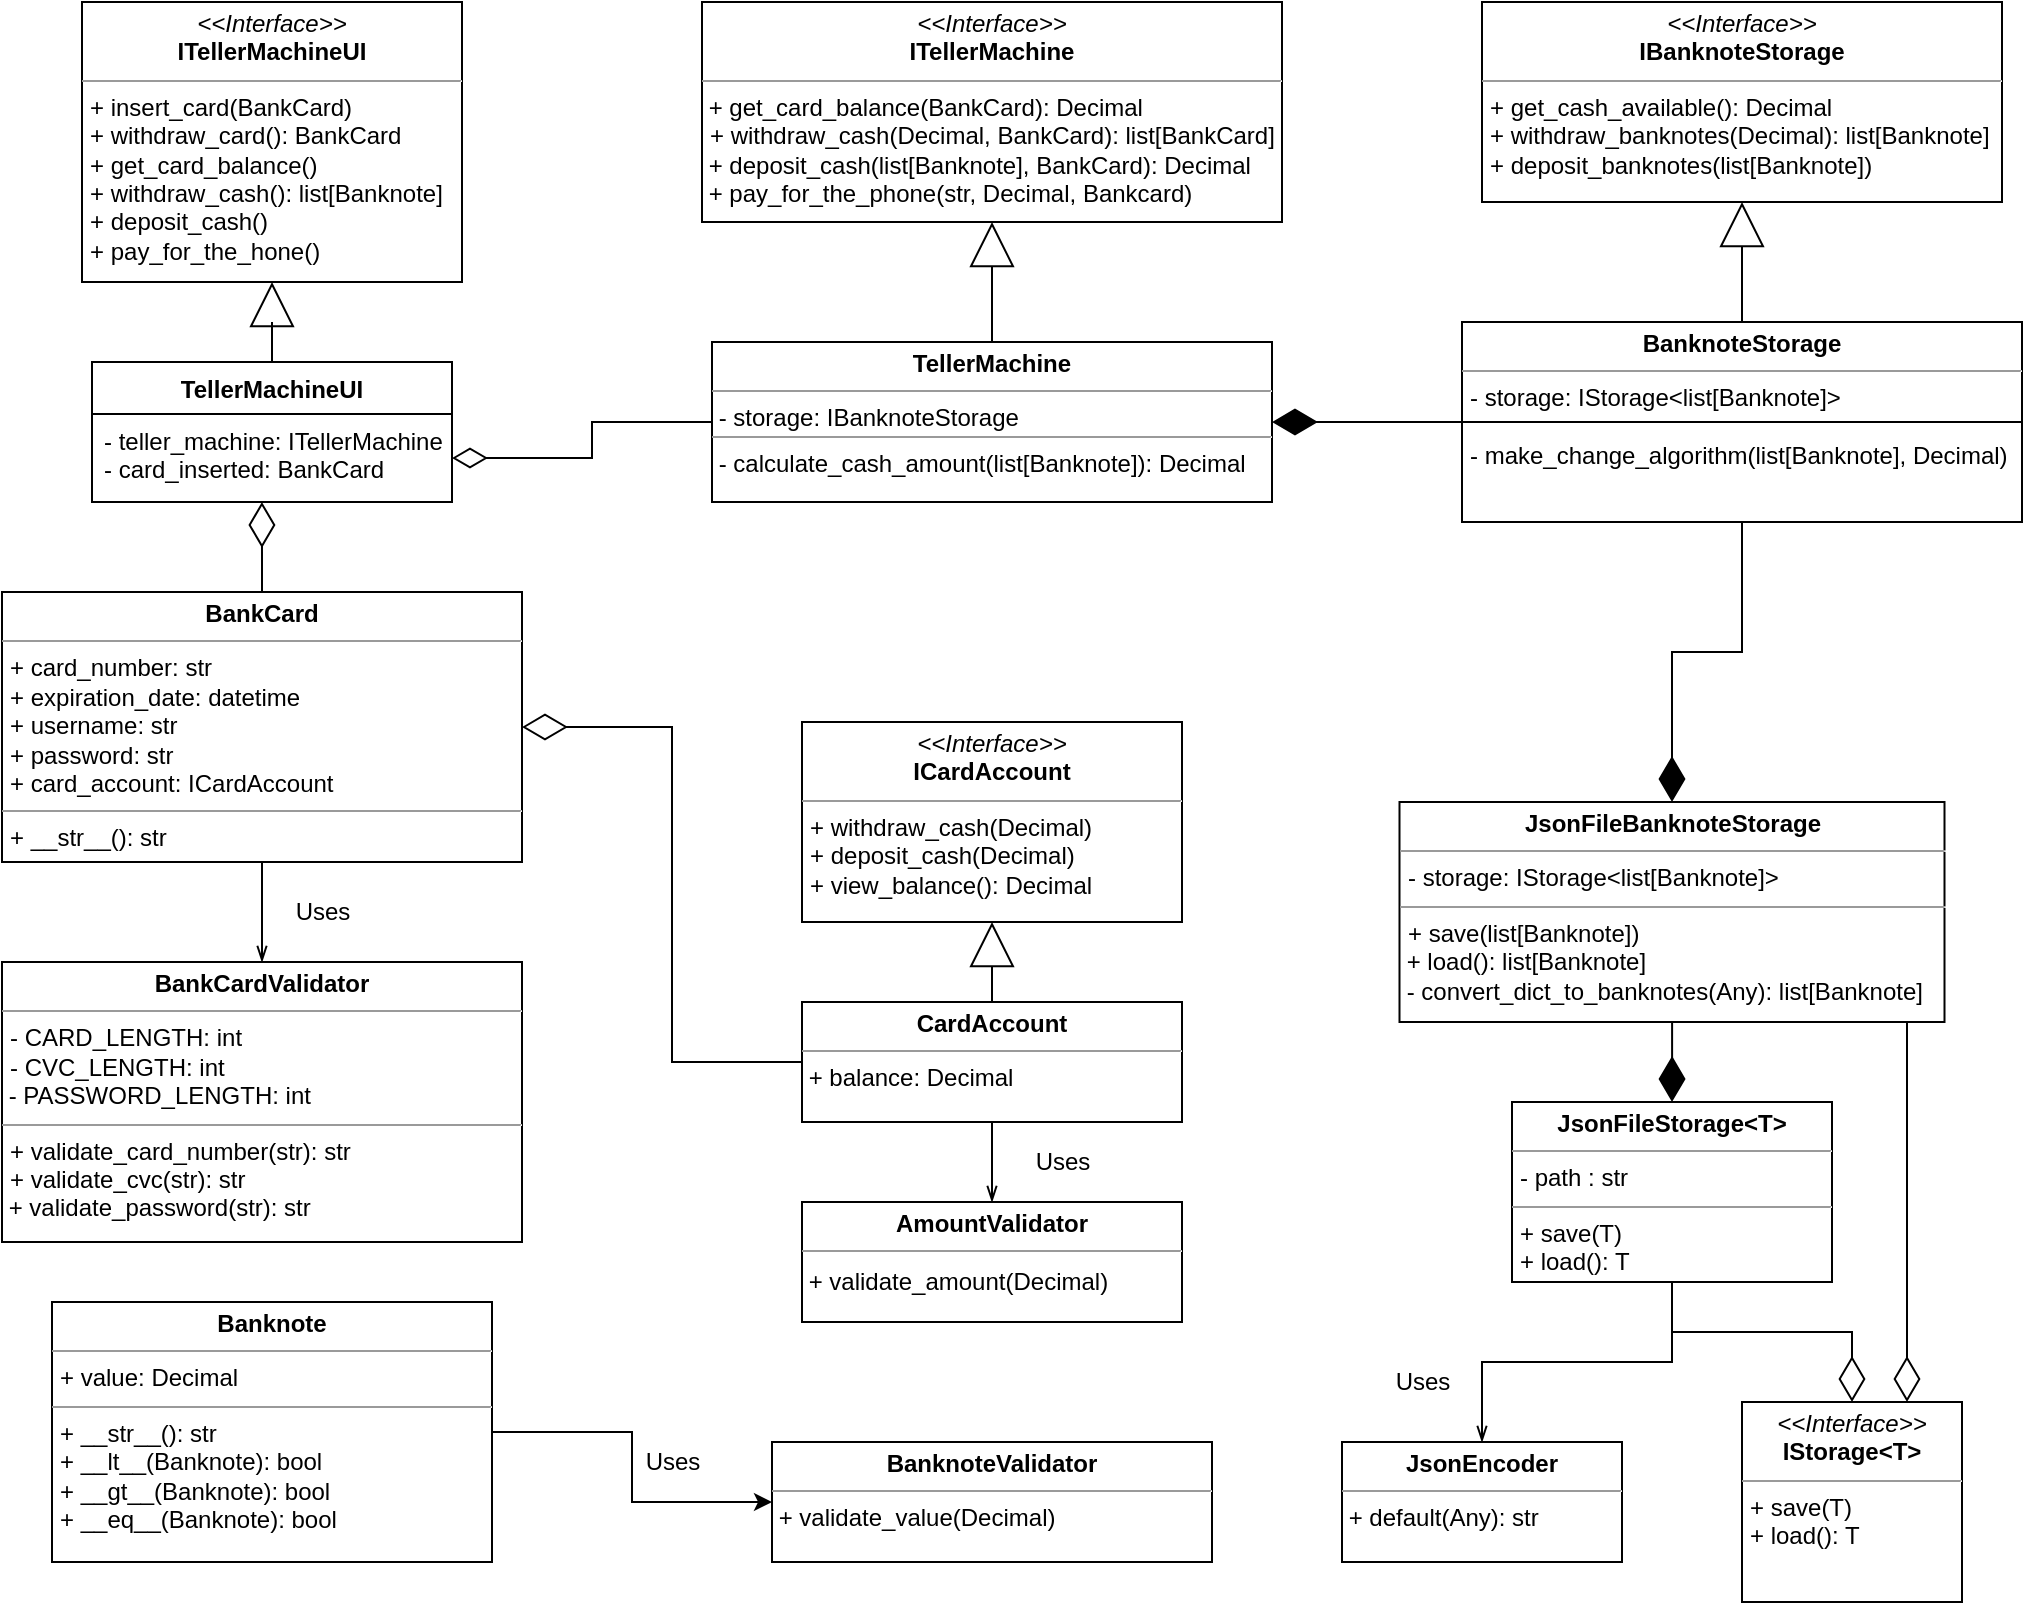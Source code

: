 <mxfile version="16.6.6" type="device"><diagram name="Page-1" id="9f46799a-70d6-7492-0946-bef42562c5a5"><mxGraphModel dx="782" dy="392" grid="1" gridSize="10" guides="1" tooltips="1" connect="1" arrows="1" fold="1" page="1" pageScale="1" pageWidth="1100" pageHeight="850" background="none" math="0" shadow="0"><root><mxCell id="0"/><mxCell id="1" parent="0"/><mxCell id="vVXEo_HhD2VEnxMF9g89-7" value="&lt;p style=&quot;margin: 0px ; margin-top: 4px ; text-align: center&quot;&gt;&lt;i&gt;&amp;lt;&amp;lt;Interface&amp;gt;&amp;gt;&lt;/i&gt;&lt;br&gt;&lt;b&gt;&lt;span style=&quot;background-color: transparent&quot;&gt;ITellerMachineUI&lt;/span&gt;&lt;/b&gt;&lt;/p&gt;&lt;hr size=&quot;1&quot;&gt;&lt;p style=&quot;margin: 0px ; margin-left: 4px&quot;&gt;+ insert_card(BankCard) &lt;br&gt;+ withdraw_card(): BankCard&lt;/p&gt;&lt;p style=&quot;margin: 0px ; margin-left: 4px&quot;&gt;+ get_card_balance()&lt;/p&gt;&lt;p style=&quot;margin: 0px ; margin-left: 4px&quot;&gt;+ withdraw_cash(): list[Banknote]&lt;/p&gt;&lt;p style=&quot;margin: 0px ; margin-left: 4px&quot;&gt;+ deposit_cash()&lt;/p&gt;&lt;p style=&quot;margin: 0px ; margin-left: 4px&quot;&gt;+ pay_for_the_hone()&lt;br&gt;&lt;/p&gt;" style="verticalAlign=top;align=left;overflow=fill;fontSize=12;fontFamily=Helvetica;html=1;labelBackgroundColor=none;fontColor=#000000;" parent="1" vertex="1"><mxGeometry x="90" y="30" width="190" height="140" as="geometry"/></mxCell><mxCell id="vVXEo_HhD2VEnxMF9g89-32" style="edgeStyle=orthogonalEdgeStyle;rounded=0;orthogonalLoop=1;jettySize=auto;html=1;entryX=0.5;entryY=1;entryDx=0;entryDy=0;fontColor=#000000;endArrow=block;endFill=0;endSize=20;" parent="1" source="vVXEo_HhD2VEnxMF9g89-8" target="vVXEo_HhD2VEnxMF9g89-7" edge="1"><mxGeometry relative="1" as="geometry"/></mxCell><mxCell id="vVXEo_HhD2VEnxMF9g89-8" value="TellerMachineUI" style="swimlane;fontStyle=1;align=center;verticalAlign=top;childLayout=stackLayout;horizontal=1;startSize=26;horizontalStack=0;resizeParent=1;resizeParentMax=0;resizeLast=0;collapsible=1;marginBottom=0;labelBackgroundColor=none;fontColor=#000000;" parent="1" vertex="1"><mxGeometry x="95" y="210" width="180" height="70" as="geometry"/></mxCell><mxCell id="vVXEo_HhD2VEnxMF9g89-9" value="- teller_machine: ITellerMachine&#xA;- card_inserted: BankCard&#xA;" style="text;strokeColor=none;fillColor=none;align=left;verticalAlign=top;spacingLeft=4;spacingRight=4;overflow=hidden;rotatable=0;points=[[0,0.5],[1,0.5]];portConstraint=eastwest;labelBackgroundColor=none;fontColor=#000000;" parent="vVXEo_HhD2VEnxMF9g89-8" vertex="1"><mxGeometry y="26" width="180" height="44" as="geometry"/></mxCell><mxCell id="vVXEo_HhD2VEnxMF9g89-14" value="&lt;p style=&quot;margin: 0px ; margin-top: 4px ; text-align: center&quot;&gt;&lt;i&gt;&amp;lt;&amp;lt;Interface&amp;gt;&amp;gt;&lt;/i&gt;&lt;br&gt;&lt;b&gt;ITellerMachine&lt;/b&gt;&lt;/p&gt;&lt;hr size=&quot;1&quot;&gt;&amp;nbsp;+ get_card_balance(BankCard): Decimal&lt;br&gt;&lt;p style=&quot;margin: 0px ; margin-left: 4px&quot;&gt;+ withdraw_cash(Decimal, BankCard): list[BankCard]&lt;/p&gt;&lt;div&gt;&amp;nbsp;+ deposit_cash(list[Banknote], BankCard): Decimal&lt;/div&gt;&lt;div&gt;&amp;nbsp;+ pay_for_the_phone(str, Decimal, Bankcard)&lt;br&gt;&lt;/div&gt;" style="verticalAlign=top;align=left;overflow=fill;fontSize=12;fontFamily=Helvetica;html=1;labelBackgroundColor=none;fontColor=#000000;" parent="1" vertex="1"><mxGeometry x="400" y="30" width="290" height="110" as="geometry"/></mxCell><mxCell id="vVXEo_HhD2VEnxMF9g89-20" style="edgeStyle=orthogonalEdgeStyle;rounded=0;orthogonalLoop=1;jettySize=auto;html=1;entryX=1;entryY=0.5;entryDx=0;entryDy=0;fontColor=#000000;endArrow=diamondThin;endFill=0;endSize=15;" parent="1" source="vVXEo_HhD2VEnxMF9g89-18" target="vVXEo_HhD2VEnxMF9g89-9" edge="1"><mxGeometry relative="1" as="geometry"/></mxCell><mxCell id="vVXEo_HhD2VEnxMF9g89-31" style="edgeStyle=orthogonalEdgeStyle;rounded=0;orthogonalLoop=1;jettySize=auto;html=1;entryX=0.5;entryY=1;entryDx=0;entryDy=0;fontColor=#000000;endArrow=block;endFill=0;endSize=20;" parent="1" source="vVXEo_HhD2VEnxMF9g89-18" target="vVXEo_HhD2VEnxMF9g89-14" edge="1"><mxGeometry relative="1" as="geometry"/></mxCell><mxCell id="vVXEo_HhD2VEnxMF9g89-18" value="&lt;p style=&quot;margin: 0px ; margin-top: 4px ; text-align: center&quot;&gt;&lt;b&gt;TellerMachine&lt;/b&gt;&lt;/p&gt;&lt;hr size=&quot;1&quot;&gt;&lt;div style=&quot;height: 2px&quot;&gt;&amp;nbsp;- storage: IBanknoteStorage&lt;br&gt;&lt;/div&gt;&lt;div style=&quot;height: 2px&quot;&gt;&lt;br&gt;&lt;/div&gt;&lt;div style=&quot;height: 2px&quot;&gt;&lt;br&gt;&lt;/div&gt;&lt;div style=&quot;height: 2px&quot;&gt;&lt;br&gt;&lt;/div&gt;&lt;div style=&quot;height: 2px&quot;&gt;&lt;br&gt;&lt;/div&gt;&lt;hr size=&quot;1&quot;&gt;&lt;div style=&quot;height: 2px&quot;&gt;&amp;nbsp;- calculate_cash_amount(list[Banknote]): Decimal&lt;br&gt;&lt;/div&gt;" style="verticalAlign=top;align=left;overflow=fill;fontSize=12;fontFamily=Helvetica;html=1;labelBackgroundColor=none;fontColor=#000000;" parent="1" vertex="1"><mxGeometry x="405" y="200" width="280" height="80" as="geometry"/></mxCell><mxCell id="vVXEo_HhD2VEnxMF9g89-22" value="&lt;p style=&quot;margin: 0px ; margin-top: 4px ; text-align: center&quot;&gt;&lt;i&gt;&amp;lt;&amp;lt;Interface&amp;gt;&amp;gt;&lt;/i&gt;&lt;br&gt;&lt;b&gt;IBanknoteStorage&lt;/b&gt;&lt;/p&gt;&lt;hr size=&quot;1&quot;&gt;&lt;p style=&quot;margin: 0px ; margin-left: 4px&quot;&gt;+ get_cash_available(): Decimal&lt;br&gt;+ withdraw_banknotes(Decimal): list[Banknote]&lt;/p&gt;&lt;p style=&quot;margin: 0px ; margin-left: 4px&quot;&gt;+ deposit_banknotes(list[Banknote])&lt;br&gt;&lt;/p&gt;" style="verticalAlign=top;align=left;overflow=fill;fontSize=12;fontFamily=Helvetica;html=1;labelBackgroundColor=none;fontColor=#000000;" parent="1" vertex="1"><mxGeometry x="790" y="30" width="260" height="100" as="geometry"/></mxCell><mxCell id="vVXEo_HhD2VEnxMF9g89-29" style="edgeStyle=orthogonalEdgeStyle;rounded=0;orthogonalLoop=1;jettySize=auto;html=1;entryX=1;entryY=0.5;entryDx=0;entryDy=0;fontColor=#000000;endArrow=diamondThin;endFill=1;endSize=20;" parent="1" source="vVXEo_HhD2VEnxMF9g89-26" target="vVXEo_HhD2VEnxMF9g89-18" edge="1"><mxGeometry relative="1" as="geometry"/></mxCell><mxCell id="vVXEo_HhD2VEnxMF9g89-30" style="edgeStyle=orthogonalEdgeStyle;rounded=0;orthogonalLoop=1;jettySize=auto;html=1;entryX=0.5;entryY=1;entryDx=0;entryDy=0;fontColor=#000000;endArrow=block;endFill=0;endSize=20;" parent="1" source="vVXEo_HhD2VEnxMF9g89-26" target="vVXEo_HhD2VEnxMF9g89-22" edge="1"><mxGeometry relative="1" as="geometry"/></mxCell><mxCell id="Srl8autfOpeZ0xCqUFXm-22" style="edgeStyle=orthogonalEdgeStyle;rounded=0;orthogonalLoop=1;jettySize=auto;html=1;entryX=0.5;entryY=0;entryDx=0;entryDy=0;fontColor=#000000;endArrow=diamondThin;endFill=1;endSize=20;strokeWidth=1;" edge="1" parent="1" source="vVXEo_HhD2VEnxMF9g89-26" target="Srl8autfOpeZ0xCqUFXm-14"><mxGeometry relative="1" as="geometry"/></mxCell><mxCell id="vVXEo_HhD2VEnxMF9g89-26" value="&lt;p style=&quot;margin: 0px ; margin-top: 4px ; text-align: center&quot;&gt;&lt;b&gt;BanknoteStorage&lt;/b&gt;&lt;/p&gt;&lt;hr size=&quot;1&quot;&gt;&lt;p style=&quot;margin: 0px ; margin-left: 4px&quot;&gt;- storage: IStorage&amp;lt;list[Banknote]&amp;gt;&lt;/p&gt;&lt;p style=&quot;margin: 0px ; margin-left: 4px&quot;&gt;&lt;br&gt;&lt;/p&gt;&lt;p style=&quot;margin: 0px ; margin-left: 4px&quot;&gt;- make_change_algorithm(list[Banknote], Decimal)&lt;br&gt;&lt;/p&gt;" style="verticalAlign=top;align=left;overflow=fill;fontSize=12;fontFamily=Helvetica;html=1;labelBackgroundColor=none;fontColor=#000000;" parent="1" vertex="1"><mxGeometry x="780" y="190" width="280" height="100" as="geometry"/></mxCell><mxCell id="vVXEo_HhD2VEnxMF9g89-33" value="&lt;p style=&quot;margin: 0px ; margin-top: 4px ; text-align: center&quot;&gt;&lt;i&gt;&amp;lt;&amp;lt;Interface&amp;gt;&amp;gt;&lt;/i&gt;&lt;br&gt;&lt;b&gt;ICardAccount&lt;/b&gt;&lt;/p&gt;&lt;hr size=&quot;1&quot;&gt;&lt;p style=&quot;margin: 0px ; margin-left: 4px&quot;&gt;+ withdraw_cash(Decimal)&lt;br&gt;+ deposit_cash(Decimal)&lt;/p&gt;&lt;p style=&quot;margin: 0px ; margin-left: 4px&quot;&gt;+ view_balance(): Decimal&lt;br&gt;&lt;/p&gt;" style="verticalAlign=top;align=left;overflow=fill;fontSize=12;fontFamily=Helvetica;html=1;labelBackgroundColor=none;fontColor=#000000;" parent="1" vertex="1"><mxGeometry x="450" y="390" width="190" height="100" as="geometry"/></mxCell><mxCell id="vVXEo_HhD2VEnxMF9g89-35" style="edgeStyle=orthogonalEdgeStyle;rounded=0;orthogonalLoop=1;jettySize=auto;html=1;exitX=0.5;exitY=0;exitDx=0;exitDy=0;entryX=0.5;entryY=1;entryDx=0;entryDy=0;fontColor=#000000;endArrow=block;endFill=0;endSize=20;" parent="1" source="vVXEo_HhD2VEnxMF9g89-34" target="vVXEo_HhD2VEnxMF9g89-33" edge="1"><mxGeometry relative="1" as="geometry"/></mxCell><mxCell id="vVXEo_HhD2VEnxMF9g89-38" style="edgeStyle=orthogonalEdgeStyle;rounded=0;orthogonalLoop=1;jettySize=auto;html=1;entryX=1;entryY=0.5;entryDx=0;entryDy=0;fontColor=#000000;endArrow=diamondThin;endFill=0;endSize=20;" parent="1" source="vVXEo_HhD2VEnxMF9g89-34" target="vVXEo_HhD2VEnxMF9g89-36" edge="1"><mxGeometry relative="1" as="geometry"/></mxCell><mxCell id="Srl8autfOpeZ0xCqUFXm-27" style="edgeStyle=orthogonalEdgeStyle;rounded=0;orthogonalLoop=1;jettySize=auto;html=1;entryX=0.5;entryY=0;entryDx=0;entryDy=0;fontColor=#000000;endArrow=openThin;endFill=0;endSize=6;strokeWidth=1;" edge="1" parent="1" source="vVXEo_HhD2VEnxMF9g89-34" target="Srl8autfOpeZ0xCqUFXm-26"><mxGeometry relative="1" as="geometry"/></mxCell><mxCell id="vVXEo_HhD2VEnxMF9g89-34" value="&lt;p style=&quot;margin: 0px ; margin-top: 4px ; text-align: center&quot;&gt;&lt;b&gt;CardAccount&lt;/b&gt;&lt;/p&gt;&lt;hr size=&quot;1&quot;&gt;&lt;div style=&quot;height: 2px&quot;&gt;&amp;nbsp;+ balance: Decimal&lt;br&gt;&lt;/div&gt;" style="verticalAlign=top;align=left;overflow=fill;fontSize=12;fontFamily=Helvetica;html=1;labelBackgroundColor=none;fontColor=#000000;" parent="1" vertex="1"><mxGeometry x="450" y="530" width="190" height="60" as="geometry"/></mxCell><mxCell id="vVXEo_HhD2VEnxMF9g89-39" style="edgeStyle=orthogonalEdgeStyle;rounded=0;orthogonalLoop=1;jettySize=auto;html=1;entryX=0.472;entryY=1;entryDx=0;entryDy=0;entryPerimeter=0;fontColor=#000000;endArrow=diamondThin;endFill=0;endSize=20;" parent="1" source="vVXEo_HhD2VEnxMF9g89-36" target="vVXEo_HhD2VEnxMF9g89-9" edge="1"><mxGeometry relative="1" as="geometry"/></mxCell><mxCell id="Srl8autfOpeZ0xCqUFXm-36" style="edgeStyle=orthogonalEdgeStyle;rounded=0;orthogonalLoop=1;jettySize=auto;html=1;entryX=0.5;entryY=0;entryDx=0;entryDy=0;fontColor=#000000;endArrow=openThin;endFill=0;endSize=6;strokeWidth=1;" edge="1" parent="1" source="vVXEo_HhD2VEnxMF9g89-36" target="Srl8autfOpeZ0xCqUFXm-35"><mxGeometry relative="1" as="geometry"/></mxCell><mxCell id="vVXEo_HhD2VEnxMF9g89-36" value="&lt;p style=&quot;margin: 0px ; margin-top: 4px ; text-align: center&quot;&gt;&lt;b&gt;BankCard&lt;/b&gt;&lt;br&gt;&lt;/p&gt;&lt;hr size=&quot;1&quot;&gt;&lt;p style=&quot;margin: 0px ; margin-left: 4px&quot;&gt;+ card_number: str&lt;/p&gt;&lt;p style=&quot;margin: 0px ; margin-left: 4px&quot;&gt;+ expiration_date: datetime&lt;/p&gt;&lt;p style=&quot;margin: 0px ; margin-left: 4px&quot;&gt;+ username: str&lt;/p&gt;&lt;p style=&quot;margin: 0px ; margin-left: 4px&quot;&gt;+ password: str&lt;/p&gt;&lt;p style=&quot;margin: 0px ; margin-left: 4px&quot;&gt;+ card_account: ICardAccount&lt;/p&gt;&lt;hr size=&quot;1&quot;&gt;&lt;p style=&quot;margin: 0px ; margin-left: 4px&quot;&gt;+ __str__(): str&lt;/p&gt;" style="verticalAlign=top;align=left;overflow=fill;fontSize=12;fontFamily=Helvetica;html=1;labelBackgroundColor=none;fontColor=#000000;" parent="1" vertex="1"><mxGeometry x="50" y="325" width="260" height="135" as="geometry"/></mxCell><mxCell id="Srl8autfOpeZ0xCqUFXm-5" style="edgeStyle=orthogonalEdgeStyle;rounded=0;orthogonalLoop=1;jettySize=auto;html=1;entryX=0;entryY=0.5;entryDx=0;entryDy=0;fontColor=#000000;" edge="1" parent="1" source="vVXEo_HhD2VEnxMF9g89-40" target="Srl8autfOpeZ0xCqUFXm-1"><mxGeometry relative="1" as="geometry"/></mxCell><mxCell id="vVXEo_HhD2VEnxMF9g89-40" value="&lt;p style=&quot;margin: 0px ; margin-top: 4px ; text-align: center&quot;&gt;&lt;b&gt;Banknote&lt;/b&gt;&lt;/p&gt;&lt;hr size=&quot;1&quot;&gt;&lt;p style=&quot;margin: 0px ; margin-left: 4px&quot;&gt;+ value: Decimal&lt;br&gt;&lt;/p&gt;&lt;hr size=&quot;1&quot;&gt;&lt;p style=&quot;margin: 0px ; margin-left: 4px&quot;&gt;+ __str__(): str&lt;/p&gt;&lt;p style=&quot;margin: 0px ; margin-left: 4px&quot;&gt;+ __lt__(Banknote): bool&lt;/p&gt;&lt;p style=&quot;margin: 0px ; margin-left: 4px&quot;&gt;+ __gt__(Banknote): bool&lt;/p&gt;&lt;p style=&quot;margin: 0px ; margin-left: 4px&quot;&gt;+ __eq__(Banknote): bool&lt;br&gt;&lt;/p&gt;" style="verticalAlign=top;align=left;overflow=fill;fontSize=12;fontFamily=Helvetica;html=1;labelBackgroundColor=none;fontColor=#000000;" parent="1" vertex="1"><mxGeometry x="75" y="680" width="220" height="130" as="geometry"/></mxCell><mxCell id="Srl8autfOpeZ0xCqUFXm-1" value="&lt;p style=&quot;margin: 0px ; margin-top: 4px ; text-align: center&quot;&gt;&lt;b&gt;BanknoteValidator&lt;/b&gt;&lt;br&gt;&lt;/p&gt;&lt;hr size=&quot;1&quot;&gt;&lt;div style=&quot;height: 2px&quot;&gt;&amp;nbsp;+ validate_value(Decimal)&lt;br&gt;&lt;/div&gt;" style="verticalAlign=top;align=left;overflow=fill;fontSize=12;fontFamily=Helvetica;html=1;" vertex="1" parent="1"><mxGeometry x="435" y="750" width="220" height="60" as="geometry"/></mxCell><mxCell id="Srl8autfOpeZ0xCqUFXm-3" value="&lt;div&gt;Uses&lt;/div&gt;" style="text;html=1;align=center;verticalAlign=middle;resizable=0;points=[];autosize=1;strokeColor=none;fillColor=none;fontColor=#000000;" vertex="1" parent="1"><mxGeometry x="365" y="750" width="40" height="20" as="geometry"/></mxCell><mxCell id="Srl8autfOpeZ0xCqUFXm-7" value="&lt;p style=&quot;margin: 0px ; margin-top: 4px ; text-align: center&quot;&gt;&lt;i&gt;&amp;lt;&amp;lt;Interface&amp;gt;&amp;gt;&lt;/i&gt;&lt;br&gt;&lt;b&gt;IStorage&amp;lt;T&amp;gt;&lt;/b&gt;&lt;/p&gt;&lt;hr size=&quot;1&quot;&gt;&lt;p style=&quot;margin: 0px ; margin-left: 4px&quot;&gt;+ save(T)&lt;br&gt;+ load(): T&lt;br&gt;&lt;/p&gt;" style="verticalAlign=top;align=left;overflow=fill;fontSize=12;fontFamily=Helvetica;html=1;labelBackgroundColor=none;fontColor=#000000;" vertex="1" parent="1"><mxGeometry x="920" y="730" width="110" height="100" as="geometry"/></mxCell><mxCell id="Srl8autfOpeZ0xCqUFXm-9" style="edgeStyle=orthogonalEdgeStyle;rounded=0;orthogonalLoop=1;jettySize=auto;html=1;entryX=0.5;entryY=0;entryDx=0;entryDy=0;fontColor=#000000;endArrow=diamondThin;endFill=0;endSize=20;" edge="1" parent="1" source="Srl8autfOpeZ0xCqUFXm-8" target="Srl8autfOpeZ0xCqUFXm-7"><mxGeometry relative="1" as="geometry"/></mxCell><mxCell id="Srl8autfOpeZ0xCqUFXm-12" style="edgeStyle=orthogonalEdgeStyle;rounded=0;orthogonalLoop=1;jettySize=auto;html=1;fontColor=#000000;endArrow=openThin;endFill=0;endSize=6;strokeWidth=1;" edge="1" parent="1" source="Srl8autfOpeZ0xCqUFXm-8" target="Srl8autfOpeZ0xCqUFXm-10"><mxGeometry relative="1" as="geometry"/></mxCell><mxCell id="Srl8autfOpeZ0xCqUFXm-8" value="&lt;p style=&quot;margin: 0px ; margin-top: 4px ; text-align: center&quot;&gt;&lt;b&gt;JsonFileStorage&amp;lt;T&amp;gt;&lt;/b&gt;&lt;br&gt;&lt;/p&gt;&lt;hr size=&quot;1&quot;&gt;&lt;p style=&quot;margin: 0px ; margin-left: 4px&quot;&gt;- path : str&lt;br&gt;&lt;/p&gt;&lt;hr size=&quot;1&quot;&gt;&lt;p style=&quot;margin: 0px ; margin-left: 4px&quot;&gt;+ save(T)&lt;/p&gt;&lt;p style=&quot;margin: 0px ; margin-left: 4px&quot;&gt;+ load(): T&lt;br&gt;&lt;/p&gt;" style="verticalAlign=top;align=left;overflow=fill;fontSize=12;fontFamily=Helvetica;html=1;labelBackgroundColor=none;fontColor=#000000;" vertex="1" parent="1"><mxGeometry x="805" y="580" width="160" height="90" as="geometry"/></mxCell><mxCell id="Srl8autfOpeZ0xCqUFXm-10" value="&lt;p style=&quot;margin: 0px ; margin-top: 4px ; text-align: center&quot;&gt;&lt;b&gt;JsonEncoder&lt;/b&gt;&lt;/p&gt;&lt;hr size=&quot;1&quot;&gt;&lt;div style=&quot;height: 2px&quot;&gt;&amp;nbsp;+ default(Any): str&lt;br&gt;&lt;/div&gt;" style="verticalAlign=top;align=left;overflow=fill;fontSize=12;fontFamily=Helvetica;html=1;labelBackgroundColor=none;fontColor=#000000;" vertex="1" parent="1"><mxGeometry x="720" y="750" width="140" height="60" as="geometry"/></mxCell><mxCell id="Srl8autfOpeZ0xCqUFXm-13" value="Uses" style="text;html=1;align=center;verticalAlign=middle;resizable=0;points=[];autosize=1;strokeColor=none;fillColor=none;fontColor=#000000;" vertex="1" parent="1"><mxGeometry x="740" y="710" width="40" height="20" as="geometry"/></mxCell><mxCell id="Srl8autfOpeZ0xCqUFXm-15" style="edgeStyle=orthogonalEdgeStyle;rounded=0;orthogonalLoop=1;jettySize=auto;html=1;fontColor=#000000;endArrow=diamondThin;endFill=1;endSize=20;strokeWidth=1;" edge="1" parent="1" source="Srl8autfOpeZ0xCqUFXm-14" target="Srl8autfOpeZ0xCqUFXm-8"><mxGeometry relative="1" as="geometry"/></mxCell><mxCell id="Srl8autfOpeZ0xCqUFXm-16" style="edgeStyle=orthogonalEdgeStyle;rounded=0;orthogonalLoop=1;jettySize=auto;html=1;entryX=0.75;entryY=0;entryDx=0;entryDy=0;fontColor=#000000;endArrow=diamondThin;endFill=0;endSize=20;strokeWidth=1;" edge="1" parent="1" source="Srl8autfOpeZ0xCqUFXm-14" target="Srl8autfOpeZ0xCqUFXm-7"><mxGeometry relative="1" as="geometry"><Array as="points"><mxPoint x="1003" y="505"/></Array></mxGeometry></mxCell><mxCell id="Srl8autfOpeZ0xCqUFXm-14" value="&lt;p style=&quot;margin: 0px ; margin-top: 4px ; text-align: center&quot;&gt;&lt;b&gt;JsonFileBanknoteStorage&lt;/b&gt;&lt;/p&gt;&lt;hr size=&quot;1&quot;&gt;&lt;p style=&quot;margin: 0px ; margin-left: 4px&quot;&gt;- storage: IStorage&amp;lt;list[Banknote]&amp;gt; &lt;br&gt;&lt;/p&gt;&lt;hr size=&quot;1&quot;&gt;&lt;p style=&quot;margin: 0px ; margin-left: 4px&quot;&gt;+ save(list[Banknote])&lt;/p&gt;&lt;div&gt;&amp;nbsp;+ load(): list[Banknote]&lt;/div&gt;&lt;div&gt;&amp;nbsp;- convert_dict_to_banknotes(Any): list[Banknote]&lt;/div&gt;" style="verticalAlign=top;align=left;overflow=fill;fontSize=12;fontFamily=Helvetica;html=1;labelBackgroundColor=none;fontColor=#000000;" vertex="1" parent="1"><mxGeometry x="748.75" y="430" width="272.5" height="110" as="geometry"/></mxCell><mxCell id="Srl8autfOpeZ0xCqUFXm-25" value="" style="line;strokeWidth=1;fillColor=none;align=left;verticalAlign=middle;spacingTop=-1;spacingLeft=3;spacingRight=3;rotatable=0;labelPosition=right;points=[];portConstraint=eastwest;labelBackgroundColor=none;fontColor=#000000;" vertex="1" parent="1"><mxGeometry x="780" y="236" width="280" height="8" as="geometry"/></mxCell><mxCell id="Srl8autfOpeZ0xCqUFXm-26" value="&lt;p style=&quot;margin: 0px ; margin-top: 4px ; text-align: center&quot;&gt;&lt;b&gt;AmountValidator&lt;/b&gt;&lt;/p&gt;&lt;hr size=&quot;1&quot;&gt;&lt;div style=&quot;height: 2px&quot;&gt;&lt;/div&gt;&amp;nbsp;+ validate_amount(Decimal)" style="verticalAlign=top;align=left;overflow=fill;fontSize=12;fontFamily=Helvetica;html=1;labelBackgroundColor=none;fontColor=#000000;" vertex="1" parent="1"><mxGeometry x="450" y="630" width="190" height="60" as="geometry"/></mxCell><mxCell id="Srl8autfOpeZ0xCqUFXm-28" value="&lt;div&gt;Uses&lt;/div&gt;" style="text;html=1;align=center;verticalAlign=middle;resizable=0;points=[];autosize=1;strokeColor=none;fillColor=none;fontColor=#000000;" vertex="1" parent="1"><mxGeometry x="560" y="600" width="40" height="20" as="geometry"/></mxCell><mxCell id="Srl8autfOpeZ0xCqUFXm-35" value="&lt;p style=&quot;margin: 0px ; margin-top: 4px ; text-align: center&quot;&gt;&lt;b&gt;BankCardValidator&lt;/b&gt;&lt;/p&gt;&lt;hr size=&quot;1&quot;&gt;&lt;p style=&quot;margin: 0px ; margin-left: 4px&quot;&gt;- CARD_LENGTH: int&lt;/p&gt;&lt;p style=&quot;margin: 0px ; margin-left: 4px&quot;&gt;- CVC_LENGTH: int&lt;/p&gt;&amp;nbsp;- PASSWORD_LENGTH: int&lt;hr size=&quot;1&quot;&gt;&lt;p style=&quot;margin: 0px ; margin-left: 4px&quot;&gt;+ validate_card_number(str): str&lt;/p&gt;&lt;p style=&quot;margin: 0px ; margin-left: 4px&quot;&gt;+ validate_cvc(str): str&lt;/p&gt;&amp;nbsp;+ validate_password(str): str " style="verticalAlign=top;align=left;overflow=fill;fontSize=12;fontFamily=Helvetica;html=1;labelBackgroundColor=none;fontColor=#000000;" vertex="1" parent="1"><mxGeometry x="50" y="510" width="260" height="140" as="geometry"/></mxCell><mxCell id="Srl8autfOpeZ0xCqUFXm-37" value="&lt;div&gt;Uses&lt;/div&gt;" style="text;html=1;align=center;verticalAlign=middle;resizable=0;points=[];autosize=1;strokeColor=none;fillColor=none;fontColor=#000000;" vertex="1" parent="1"><mxGeometry x="190" y="475" width="40" height="20" as="geometry"/></mxCell></root></mxGraphModel></diagram></mxfile>